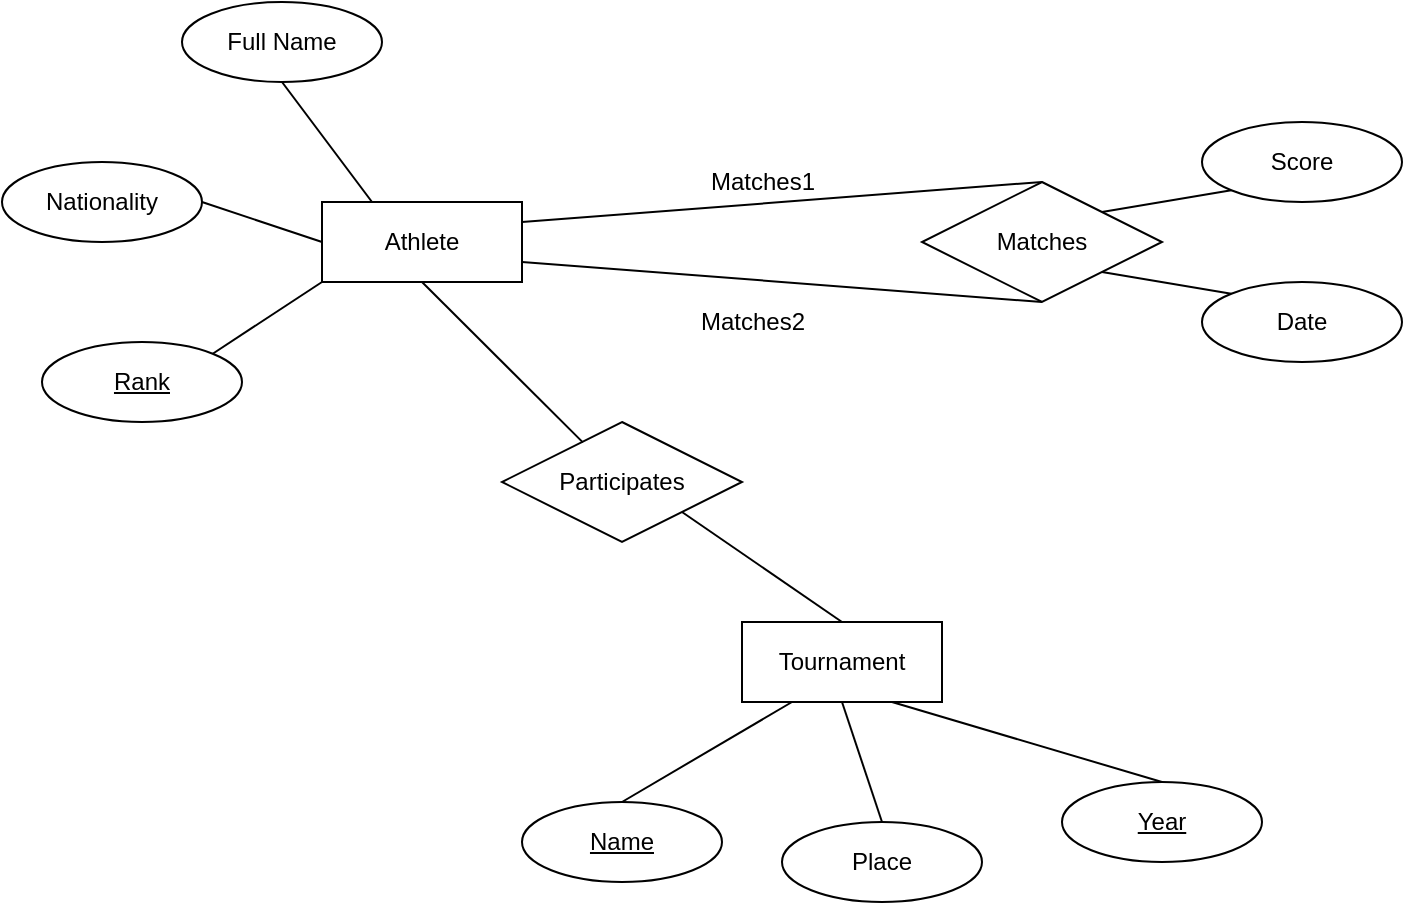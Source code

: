 <mxfile version="14.7.0" type="github">
  <diagram id="R2lEEEUBdFMjLlhIrx00" name="Page-1">
    <mxGraphModel dx="1278" dy="548" grid="1" gridSize="10" guides="1" tooltips="1" connect="1" arrows="1" fold="1" page="1" pageScale="1" pageWidth="850" pageHeight="1100" math="0" shadow="0" extFonts="Permanent Marker^https://fonts.googleapis.com/css?family=Permanent+Marker">
      <root>
        <mxCell id="0" />
        <mxCell id="1" parent="0" />
        <mxCell id="jOA92sn0OYsqnzbAf2Lg-1" value="Athlete" style="whiteSpace=wrap;html=1;align=center;" parent="1" vertex="1">
          <mxGeometry x="190" y="110" width="100" height="40" as="geometry" />
        </mxCell>
        <mxCell id="jOA92sn0OYsqnzbAf2Lg-3" value="Tournament" style="whiteSpace=wrap;html=1;align=center;" parent="1" vertex="1">
          <mxGeometry x="400" y="320" width="100" height="40" as="geometry" />
        </mxCell>
        <mxCell id="jOA92sn0OYsqnzbAf2Lg-4" value="&lt;u&gt;Year&lt;/u&gt;" style="ellipse;whiteSpace=wrap;html=1;align=center;" parent="1" vertex="1">
          <mxGeometry x="560" y="400" width="100" height="40" as="geometry" />
        </mxCell>
        <mxCell id="jOA92sn0OYsqnzbAf2Lg-5" value="Place" style="ellipse;whiteSpace=wrap;html=1;align=center;" parent="1" vertex="1">
          <mxGeometry x="420" y="420" width="100" height="40" as="geometry" />
        </mxCell>
        <mxCell id="jOA92sn0OYsqnzbAf2Lg-6" value="&lt;u&gt;Name&lt;/u&gt;" style="ellipse;whiteSpace=wrap;html=1;align=center;" parent="1" vertex="1">
          <mxGeometry x="290" y="410" width="100" height="40" as="geometry" />
        </mxCell>
        <mxCell id="jOA92sn0OYsqnzbAf2Lg-7" value="" style="endArrow=none;html=1;rounded=0;exitX=0.5;exitY=0;exitDx=0;exitDy=0;entryX=0.25;entryY=1;entryDx=0;entryDy=0;" parent="1" source="jOA92sn0OYsqnzbAf2Lg-6" target="jOA92sn0OYsqnzbAf2Lg-3" edge="1">
          <mxGeometry relative="1" as="geometry">
            <mxPoint x="390" y="280" as="sourcePoint" />
            <mxPoint x="380" y="300" as="targetPoint" />
          </mxGeometry>
        </mxCell>
        <mxCell id="jOA92sn0OYsqnzbAf2Lg-8" value="" style="endArrow=none;html=1;rounded=0;entryX=0.5;entryY=0;entryDx=0;entryDy=0;exitX=0.5;exitY=1;exitDx=0;exitDy=0;" parent="1" source="jOA92sn0OYsqnzbAf2Lg-3" target="jOA92sn0OYsqnzbAf2Lg-5" edge="1">
          <mxGeometry relative="1" as="geometry">
            <mxPoint x="390" y="280" as="sourcePoint" />
            <mxPoint x="550" y="280" as="targetPoint" />
          </mxGeometry>
        </mxCell>
        <mxCell id="jOA92sn0OYsqnzbAf2Lg-9" value="" style="endArrow=none;html=1;rounded=0;entryX=0.5;entryY=0;entryDx=0;entryDy=0;exitX=0.75;exitY=1;exitDx=0;exitDy=0;" parent="1" source="jOA92sn0OYsqnzbAf2Lg-3" target="jOA92sn0OYsqnzbAf2Lg-4" edge="1">
          <mxGeometry relative="1" as="geometry">
            <mxPoint x="390" y="280" as="sourcePoint" />
            <mxPoint x="550" y="280" as="targetPoint" />
          </mxGeometry>
        </mxCell>
        <mxCell id="jOA92sn0OYsqnzbAf2Lg-10" value="Full Name" style="ellipse;whiteSpace=wrap;html=1;align=center;" parent="1" vertex="1">
          <mxGeometry x="120" y="10" width="100" height="40" as="geometry" />
        </mxCell>
        <mxCell id="jOA92sn0OYsqnzbAf2Lg-11" value="Nationality" style="ellipse;whiteSpace=wrap;html=1;align=center;" parent="1" vertex="1">
          <mxGeometry x="30" y="90" width="100" height="40" as="geometry" />
        </mxCell>
        <mxCell id="jOA92sn0OYsqnzbAf2Lg-12" value="" style="endArrow=none;html=1;rounded=0;entryX=1;entryY=0.5;entryDx=0;entryDy=0;exitX=0;exitY=0.5;exitDx=0;exitDy=0;" parent="1" source="jOA92sn0OYsqnzbAf2Lg-1" target="jOA92sn0OYsqnzbAf2Lg-11" edge="1">
          <mxGeometry relative="1" as="geometry">
            <mxPoint x="390" y="280" as="sourcePoint" />
            <mxPoint x="550" y="280" as="targetPoint" />
          </mxGeometry>
        </mxCell>
        <mxCell id="jOA92sn0OYsqnzbAf2Lg-13" value="" style="endArrow=none;html=1;rounded=0;entryX=0.5;entryY=1;entryDx=0;entryDy=0;exitX=0.25;exitY=0;exitDx=0;exitDy=0;" parent="1" source="jOA92sn0OYsqnzbAf2Lg-1" target="jOA92sn0OYsqnzbAf2Lg-10" edge="1">
          <mxGeometry relative="1" as="geometry">
            <mxPoint x="240" y="110" as="sourcePoint" />
            <mxPoint x="550" y="280" as="targetPoint" />
          </mxGeometry>
        </mxCell>
        <mxCell id="jOA92sn0OYsqnzbAf2Lg-14" value="&lt;u&gt;Rank&lt;/u&gt;" style="ellipse;whiteSpace=wrap;html=1;align=center;" parent="1" vertex="1">
          <mxGeometry x="50" y="180" width="100" height="40" as="geometry" />
        </mxCell>
        <mxCell id="jOA92sn0OYsqnzbAf2Lg-15" value="" style="endArrow=none;html=1;rounded=0;entryX=0;entryY=1;entryDx=0;entryDy=0;exitX=1;exitY=0;exitDx=0;exitDy=0;" parent="1" source="jOA92sn0OYsqnzbAf2Lg-14" target="jOA92sn0OYsqnzbAf2Lg-1" edge="1">
          <mxGeometry relative="1" as="geometry">
            <mxPoint x="390" y="280" as="sourcePoint" />
            <mxPoint x="550" y="280" as="targetPoint" />
          </mxGeometry>
        </mxCell>
        <mxCell id="Er9mFiBnccDg7se3VX9d-1" value="Matches" style="shape=rhombus;perimeter=rhombusPerimeter;whiteSpace=wrap;html=1;align=center;" vertex="1" parent="1">
          <mxGeometry x="490" y="100" width="120" height="60" as="geometry" />
        </mxCell>
        <mxCell id="Er9mFiBnccDg7se3VX9d-6" value="" style="endArrow=none;html=1;rounded=0;entryX=0.5;entryY=0;entryDx=0;entryDy=0;exitX=1;exitY=0.25;exitDx=0;exitDy=0;" edge="1" parent="1" source="jOA92sn0OYsqnzbAf2Lg-1" target="Er9mFiBnccDg7se3VX9d-1">
          <mxGeometry relative="1" as="geometry">
            <mxPoint x="315" y="120" as="sourcePoint" />
            <mxPoint x="475" y="120" as="targetPoint" />
          </mxGeometry>
        </mxCell>
        <mxCell id="Er9mFiBnccDg7se3VX9d-7" value="Matches1" style="text;html=1;resizable=0;autosize=1;align=center;verticalAlign=middle;points=[];fillColor=none;strokeColor=none;rounded=0;" vertex="1" parent="1">
          <mxGeometry x="375" y="90" width="70" height="20" as="geometry" />
        </mxCell>
        <mxCell id="Er9mFiBnccDg7se3VX9d-8" value="" style="endArrow=none;html=1;rounded=0;entryX=0.5;entryY=1;entryDx=0;entryDy=0;exitX=1;exitY=0.75;exitDx=0;exitDy=0;" edge="1" parent="1" source="jOA92sn0OYsqnzbAf2Lg-1" target="Er9mFiBnccDg7se3VX9d-1">
          <mxGeometry relative="1" as="geometry">
            <mxPoint x="350" y="280" as="sourcePoint" />
            <mxPoint x="510" y="280" as="targetPoint" />
          </mxGeometry>
        </mxCell>
        <mxCell id="Er9mFiBnccDg7se3VX9d-9" value="Matches2" style="text;html=1;resizable=0;autosize=1;align=center;verticalAlign=middle;points=[];fillColor=none;strokeColor=none;rounded=0;" vertex="1" parent="1">
          <mxGeometry x="370" y="160" width="70" height="20" as="geometry" />
        </mxCell>
        <mxCell id="Er9mFiBnccDg7se3VX9d-10" value="Score" style="ellipse;whiteSpace=wrap;html=1;align=center;" vertex="1" parent="1">
          <mxGeometry x="630" y="70" width="100" height="40" as="geometry" />
        </mxCell>
        <mxCell id="Er9mFiBnccDg7se3VX9d-11" value="Date" style="ellipse;whiteSpace=wrap;html=1;align=center;" vertex="1" parent="1">
          <mxGeometry x="630" y="150" width="100" height="40" as="geometry" />
        </mxCell>
        <mxCell id="Er9mFiBnccDg7se3VX9d-12" value="" style="endArrow=none;html=1;rounded=0;exitX=1;exitY=1;exitDx=0;exitDy=0;entryX=0;entryY=0;entryDx=0;entryDy=0;" edge="1" parent="1" source="Er9mFiBnccDg7se3VX9d-1" target="Er9mFiBnccDg7se3VX9d-11">
          <mxGeometry relative="1" as="geometry">
            <mxPoint x="350" y="280" as="sourcePoint" />
            <mxPoint x="510" y="280" as="targetPoint" />
          </mxGeometry>
        </mxCell>
        <mxCell id="Er9mFiBnccDg7se3VX9d-13" value="" style="endArrow=none;html=1;rounded=0;entryX=0;entryY=1;entryDx=0;entryDy=0;exitX=1;exitY=0;exitDx=0;exitDy=0;" edge="1" parent="1" source="Er9mFiBnccDg7se3VX9d-1" target="Er9mFiBnccDg7se3VX9d-10">
          <mxGeometry relative="1" as="geometry">
            <mxPoint x="350" y="280" as="sourcePoint" />
            <mxPoint x="510" y="280" as="targetPoint" />
          </mxGeometry>
        </mxCell>
        <mxCell id="Er9mFiBnccDg7se3VX9d-14" value="Participates" style="shape=rhombus;perimeter=rhombusPerimeter;whiteSpace=wrap;html=1;align=center;" vertex="1" parent="1">
          <mxGeometry x="280" y="220" width="120" height="60" as="geometry" />
        </mxCell>
        <mxCell id="Er9mFiBnccDg7se3VX9d-15" value="" style="endArrow=none;html=1;rounded=0;entryX=0.5;entryY=1;entryDx=0;entryDy=0;exitX=0.337;exitY=0.17;exitDx=0;exitDy=0;exitPerimeter=0;" edge="1" parent="1" source="Er9mFiBnccDg7se3VX9d-14" target="jOA92sn0OYsqnzbAf2Lg-1">
          <mxGeometry relative="1" as="geometry">
            <mxPoint x="350" y="280" as="sourcePoint" />
            <mxPoint x="510" y="280" as="targetPoint" />
          </mxGeometry>
        </mxCell>
        <mxCell id="Er9mFiBnccDg7se3VX9d-16" value="" style="endArrow=none;html=1;rounded=0;entryX=0.5;entryY=0;entryDx=0;entryDy=0;exitX=1;exitY=1;exitDx=0;exitDy=0;" edge="1" parent="1" source="Er9mFiBnccDg7se3VX9d-14" target="jOA92sn0OYsqnzbAf2Lg-3">
          <mxGeometry relative="1" as="geometry">
            <mxPoint x="350" y="280" as="sourcePoint" />
            <mxPoint x="510" y="280" as="targetPoint" />
          </mxGeometry>
        </mxCell>
      </root>
    </mxGraphModel>
  </diagram>
</mxfile>
